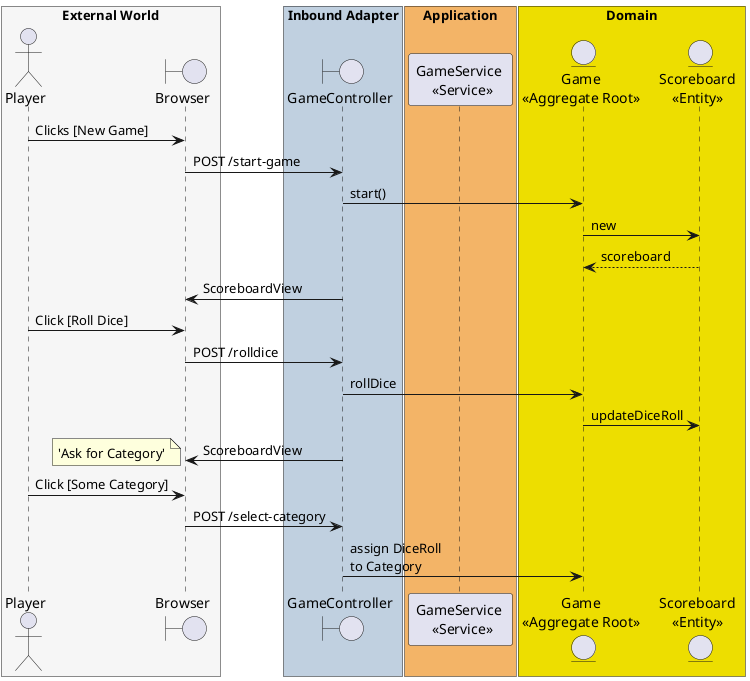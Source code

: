 @startuml

box "External World" #f6f6f6
    actor Player
    boundary Browser
end box

box "Inbound Adapter" #c0d0e0
    boundary GameController
end box

box "Application" #F3B467
    participant "GameService \n <<Service>>" as service
end box

box "Domain" #EDDE00
    entity "Game\n<<Aggregate Root>>" as Game
    entity "Scoreboard\n<<Entity>>" as Scoreboard
end box

Player -> Browser: Clicks [New Game]
Browser -> GameController: POST /start-game
GameController -> Game: start()
Game -> Scoreboard: new
Game <-- Scoreboard : scoreboard
GameController -> Browser: ScoreboardView
Player -> Browser: Click [Roll Dice]
Browser -> GameController: POST /rolldice
GameController -> Game: rollDice
Game -> Scoreboard: updateDiceRoll
GameController -> Browser: ScoreboardView
note left: 'Ask for Category'
Player -> Browser: Click [Some Category]
Browser -> GameController: POST /select-category
GameController -> Game: assign DiceRoll\nto Category

@enduml